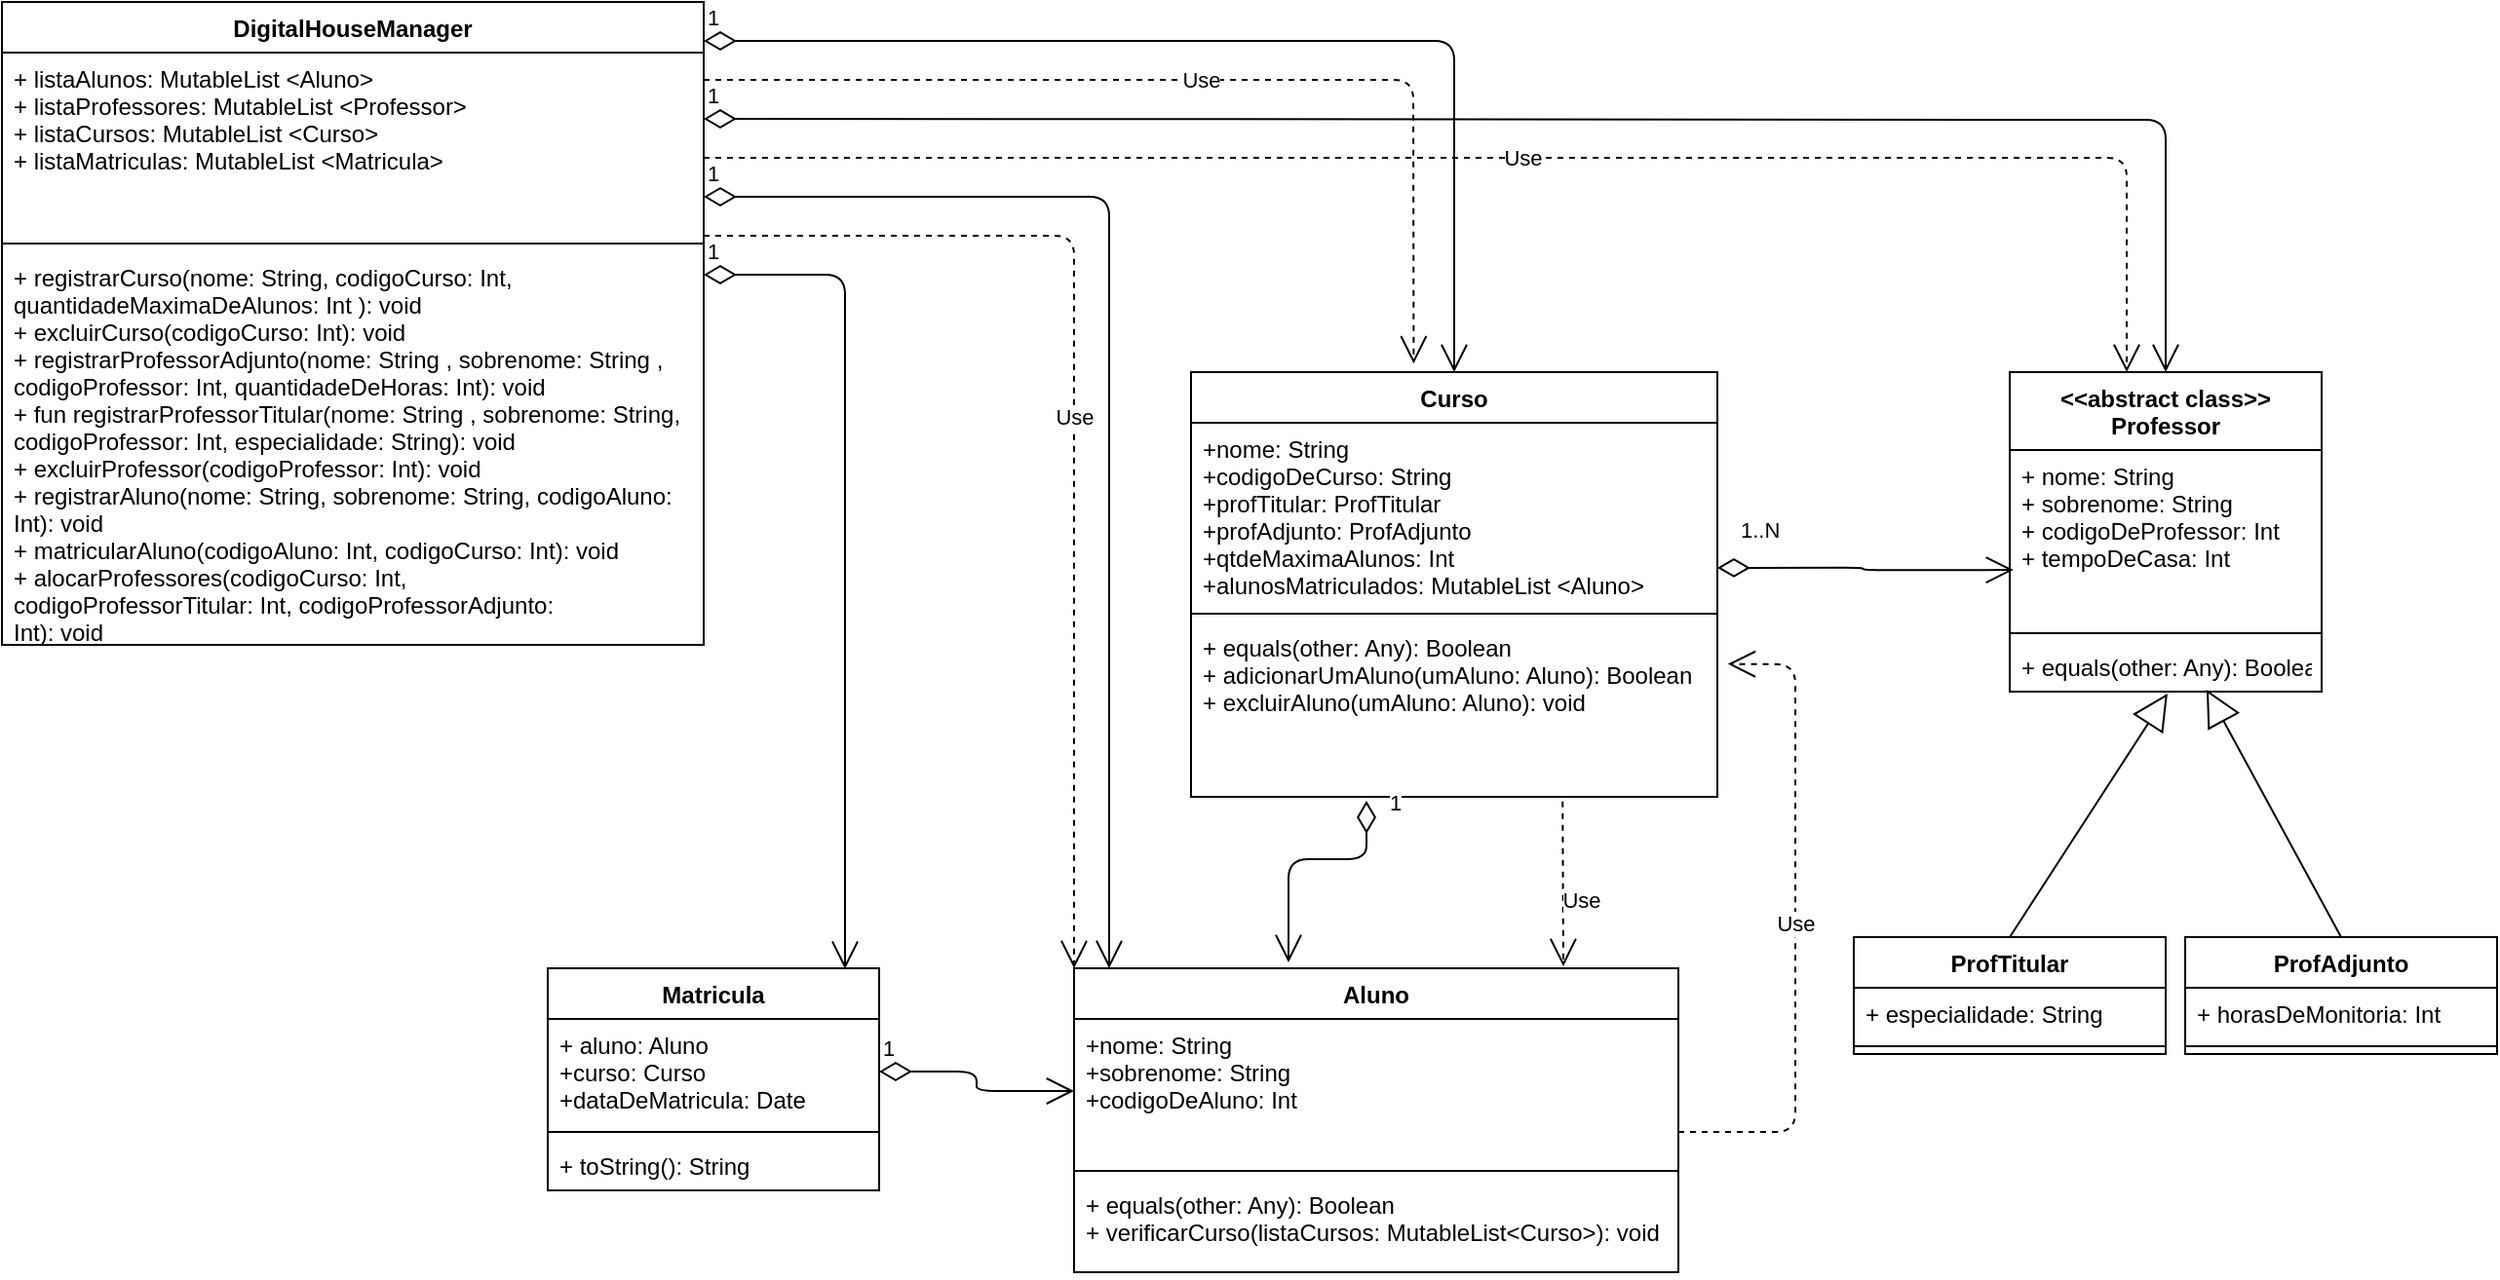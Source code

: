 <mxfile version="13.7.6" type="device"><diagram id="02f8vXH0g8CqtIdRqNNM" name="Page-1"><mxGraphModel dx="2154" dy="529" grid="1" gridSize="10" guides="1" tooltips="1" connect="1" arrows="1" fold="1" page="1" pageScale="1" pageWidth="850" pageHeight="1100" math="0" shadow="0"><root><mxCell id="0"/><mxCell id="1" parent="0"/><mxCell id="b2ruFxcOy4wW7AmHz3WO-5" value="Curso" style="swimlane;fontStyle=1;align=center;verticalAlign=top;childLayout=stackLayout;horizontal=1;startSize=26;horizontalStack=0;resizeParent=1;resizeParentMax=0;resizeLast=0;collapsible=1;marginBottom=0;" parent="1" vertex="1"><mxGeometry x="180" y="280" width="270" height="218" as="geometry"/></mxCell><mxCell id="b2ruFxcOy4wW7AmHz3WO-6" value="+nome: String&#10;+codigoDeCurso: String&#10;+profTitular: ProfTitular&#10;+profAdjunto: ProfAdjunto&#10;+qtdeMaximaAlunos: Int&#10;+alunosMatriculados: MutableList &lt;Aluno&gt;" style="text;strokeColor=none;fillColor=none;align=left;verticalAlign=top;spacingLeft=4;spacingRight=4;overflow=hidden;rotatable=0;points=[[0,0.5],[1,0.5]];portConstraint=eastwest;" parent="b2ruFxcOy4wW7AmHz3WO-5" vertex="1"><mxGeometry y="26" width="270" height="94" as="geometry"/></mxCell><mxCell id="b2ruFxcOy4wW7AmHz3WO-7" value="" style="line;strokeWidth=1;fillColor=none;align=left;verticalAlign=middle;spacingTop=-1;spacingLeft=3;spacingRight=3;rotatable=0;labelPosition=right;points=[];portConstraint=eastwest;" parent="b2ruFxcOy4wW7AmHz3WO-5" vertex="1"><mxGeometry y="120" width="270" height="8" as="geometry"/></mxCell><mxCell id="b2ruFxcOy4wW7AmHz3WO-8" value="+ equals(other: Any): Boolean&#10;+ adicionarUmAluno(umAluno: Aluno): Boolean&#10;+ excluirAluno(umAluno: Aluno): void" style="text;strokeColor=none;fillColor=none;align=left;verticalAlign=top;spacingLeft=4;spacingRight=4;overflow=hidden;rotatable=0;points=[[0,0.5],[1,0.5]];portConstraint=eastwest;" parent="b2ruFxcOy4wW7AmHz3WO-5" vertex="1"><mxGeometry y="128" width="270" height="90" as="geometry"/></mxCell><mxCell id="b2ruFxcOy4wW7AmHz3WO-24" value="" style="endArrow=block;endSize=16;endFill=0;html=1;entryX=0.506;entryY=1.038;entryDx=0;entryDy=0;entryPerimeter=0;exitX=0.5;exitY=0;exitDx=0;exitDy=0;" parent="1" source="b2ruFxcOy4wW7AmHz3WO-13" target="b2ruFxcOy4wW7AmHz3WO-12" edge="1"><mxGeometry x="0.22" y="-10" width="160" relative="1" as="geometry"><mxPoint x="470" y="700" as="sourcePoint"/><mxPoint x="630" y="700" as="targetPoint"/><mxPoint as="offset"/></mxGeometry></mxCell><mxCell id="b2ruFxcOy4wW7AmHz3WO-27" value="&lt;br&gt;" style="endArrow=block;endSize=16;endFill=0;html=1;exitX=0.5;exitY=0;exitDx=0;exitDy=0;entryX=0.631;entryY=0.962;entryDx=0;entryDy=0;entryPerimeter=0;" parent="1" source="b2ruFxcOy4wW7AmHz3WO-17" target="b2ruFxcOy4wW7AmHz3WO-12" edge="1"><mxGeometry width="160" relative="1" as="geometry"><mxPoint x="490" y="730" as="sourcePoint"/><mxPoint x="611" y="630" as="targetPoint"/></mxGeometry></mxCell><mxCell id="b2ruFxcOy4wW7AmHz3WO-9" value="&lt;&lt;abstract class&gt;&gt;&#10;Professor" style="swimlane;fontStyle=1;align=center;verticalAlign=top;childLayout=stackLayout;horizontal=1;startSize=40;horizontalStack=0;resizeParent=1;resizeParentMax=0;resizeLast=0;collapsible=1;marginBottom=0;" parent="1" vertex="1"><mxGeometry x="600" y="280" width="160" height="164" as="geometry"/></mxCell><mxCell id="b2ruFxcOy4wW7AmHz3WO-10" value="+ nome: String&#10;+ sobrenome: String&#10;+ codigoDeProfessor: Int&#10;+ tempoDeCasa: Int " style="text;strokeColor=none;fillColor=none;align=left;verticalAlign=top;spacingLeft=4;spacingRight=4;overflow=hidden;rotatable=0;points=[[0,0.5],[1,0.5]];portConstraint=eastwest;" parent="b2ruFxcOy4wW7AmHz3WO-9" vertex="1"><mxGeometry y="40" width="160" height="90" as="geometry"/></mxCell><mxCell id="b2ruFxcOy4wW7AmHz3WO-11" value="" style="line;strokeWidth=1;fillColor=none;align=left;verticalAlign=middle;spacingTop=-1;spacingLeft=3;spacingRight=3;rotatable=0;labelPosition=right;points=[];portConstraint=eastwest;" parent="b2ruFxcOy4wW7AmHz3WO-9" vertex="1"><mxGeometry y="130" width="160" height="8" as="geometry"/></mxCell><mxCell id="b2ruFxcOy4wW7AmHz3WO-12" value="+ equals(other: Any): Boolean" style="text;strokeColor=none;fillColor=none;align=left;verticalAlign=top;spacingLeft=4;spacingRight=4;overflow=hidden;rotatable=0;points=[[0,0.5],[1,0.5]];portConstraint=eastwest;" parent="b2ruFxcOy4wW7AmHz3WO-9" vertex="1"><mxGeometry y="138" width="160" height="26" as="geometry"/></mxCell><mxCell id="b2ruFxcOy4wW7AmHz3WO-28" value="1..N" style="endArrow=open;html=1;endSize=12;startArrow=diamondThin;startSize=14;startFill=0;edgeStyle=orthogonalEdgeStyle;align=left;verticalAlign=bottom;entryX=0.012;entryY=0.684;entryDx=0;entryDy=0;entryPerimeter=0;exitX=1;exitY=0.792;exitDx=0;exitDy=0;exitPerimeter=0;" parent="1" source="b2ruFxcOy4wW7AmHz3WO-6" target="b2ruFxcOy4wW7AmHz3WO-10" edge="1"><mxGeometry x="-0.869" y="10" relative="1" as="geometry"><mxPoint x="470" y="380" as="sourcePoint"/><mxPoint x="450" y="520" as="targetPoint"/><mxPoint as="offset"/></mxGeometry></mxCell><mxCell id="b2ruFxcOy4wW7AmHz3WO-17" value="ProfAdjunto" style="swimlane;fontStyle=1;align=center;verticalAlign=top;childLayout=stackLayout;horizontal=1;startSize=26;horizontalStack=0;resizeParent=1;resizeParentMax=0;resizeLast=0;collapsible=1;marginBottom=0;" parent="1" vertex="1"><mxGeometry x="690" y="570" width="160" height="60" as="geometry"/></mxCell><mxCell id="b2ruFxcOy4wW7AmHz3WO-18" value="+ horasDeMonitoria: Int" style="text;strokeColor=none;fillColor=none;align=left;verticalAlign=top;spacingLeft=4;spacingRight=4;overflow=hidden;rotatable=0;points=[[0,0.5],[1,0.5]];portConstraint=eastwest;" parent="b2ruFxcOy4wW7AmHz3WO-17" vertex="1"><mxGeometry y="26" width="160" height="26" as="geometry"/></mxCell><mxCell id="b2ruFxcOy4wW7AmHz3WO-19" value="" style="line;strokeWidth=1;fillColor=none;align=left;verticalAlign=middle;spacingTop=-1;spacingLeft=3;spacingRight=3;rotatable=0;labelPosition=right;points=[];portConstraint=eastwest;" parent="b2ruFxcOy4wW7AmHz3WO-17" vertex="1"><mxGeometry y="52" width="160" height="8" as="geometry"/></mxCell><mxCell id="b2ruFxcOy4wW7AmHz3WO-13" value="ProfTitular" style="swimlane;fontStyle=1;align=center;verticalAlign=top;childLayout=stackLayout;horizontal=1;startSize=26;horizontalStack=0;resizeParent=1;resizeParentMax=0;resizeLast=0;collapsible=1;marginBottom=0;" parent="1" vertex="1"><mxGeometry x="520" y="570" width="160" height="60" as="geometry"/></mxCell><mxCell id="b2ruFxcOy4wW7AmHz3WO-14" value="+ especialidade: String" style="text;strokeColor=none;fillColor=none;align=left;verticalAlign=top;spacingLeft=4;spacingRight=4;overflow=hidden;rotatable=0;points=[[0,0.5],[1,0.5]];portConstraint=eastwest;" parent="b2ruFxcOy4wW7AmHz3WO-13" vertex="1"><mxGeometry y="26" width="160" height="26" as="geometry"/></mxCell><mxCell id="b2ruFxcOy4wW7AmHz3WO-15" value="" style="line;strokeWidth=1;fillColor=none;align=left;verticalAlign=middle;spacingTop=-1;spacingLeft=3;spacingRight=3;rotatable=0;labelPosition=right;points=[];portConstraint=eastwest;" parent="b2ruFxcOy4wW7AmHz3WO-13" vertex="1"><mxGeometry y="52" width="160" height="8" as="geometry"/></mxCell><mxCell id="b2ruFxcOy4wW7AmHz3WO-40" value="1" style="endArrow=open;html=1;endSize=12;startArrow=diamondThin;startSize=14;startFill=0;edgeStyle=orthogonalEdgeStyle;align=left;verticalAlign=bottom;entryX=0;entryY=0.5;entryDx=0;entryDy=0;exitX=1;exitY=0.5;exitDx=0;exitDy=0;" parent="1" source="b2ruFxcOy4wW7AmHz3WO-32" target="b2ruFxcOy4wW7AmHz3WO-2" edge="1"><mxGeometry x="-1" y="3" relative="1" as="geometry"><mxPoint x="-80" y="663" as="sourcePoint"/><mxPoint x="60" y="656.29" as="targetPoint"/></mxGeometry></mxCell><mxCell id="b2ruFxcOy4wW7AmHz3WO-49" value="1" style="endArrow=open;html=1;endSize=12;startArrow=diamondThin;startSize=14;startFill=0;edgeStyle=orthogonalEdgeStyle;align=left;verticalAlign=bottom;" parent="1" edge="1"><mxGeometry x="-0.855" y="10" relative="1" as="geometry"><mxPoint x="270" y="500" as="sourcePoint"/><mxPoint x="230" y="583" as="targetPoint"/><Array as="points"><mxPoint x="270" y="530"/><mxPoint x="230" y="530"/><mxPoint x="230" y="583"/></Array><mxPoint y="1" as="offset"/></mxGeometry></mxCell><mxCell id="b2ruFxcOy4wW7AmHz3WO-50" value="Use" style="endArrow=open;endSize=12;dashed=1;html=1;exitX=0.706;exitY=1.027;exitDx=0;exitDy=0;exitPerimeter=0;" parent="1" source="b2ruFxcOy4wW7AmHz3WO-8" edge="1"><mxGeometry x="0.202" y="9" width="160" relative="1" as="geometry"><mxPoint x="330" y="560" as="sourcePoint"/><mxPoint x="371" y="585" as="targetPoint"/><Array as="points"/><mxPoint as="offset"/></mxGeometry></mxCell><mxCell id="b2ruFxcOy4wW7AmHz3WO-55" value="1" style="endArrow=open;html=1;endSize=12;startArrow=diamondThin;startSize=14;startFill=0;edgeStyle=orthogonalEdgeStyle;align=left;verticalAlign=bottom;entryX=0.5;entryY=0;entryDx=0;entryDy=0;" parent="1" target="b2ruFxcOy4wW7AmHz3WO-5" edge="1"><mxGeometry x="-1" y="3" relative="1" as="geometry"><mxPoint x="-70" y="110" as="sourcePoint"/><mxPoint x="250" y="110" as="targetPoint"/><Array as="points"><mxPoint x="315" y="110"/></Array></mxGeometry></mxCell><mxCell id="b2ruFxcOy4wW7AmHz3WO-57" value="1" style="endArrow=open;html=1;endSize=12;startArrow=diamondThin;startSize=14;startFill=0;edgeStyle=orthogonalEdgeStyle;align=left;verticalAlign=bottom;entryX=0.5;entryY=0;entryDx=0;entryDy=0;" parent="1" target="b2ruFxcOy4wW7AmHz3WO-9" edge="1"><mxGeometry x="-1" y="3" relative="1" as="geometry"><mxPoint x="-70" y="150" as="sourcePoint"/><mxPoint x="190" y="150" as="targetPoint"/></mxGeometry></mxCell><mxCell id="b2ruFxcOy4wW7AmHz3WO-36" value="DigitalHouseManager" style="swimlane;fontStyle=1;align=center;verticalAlign=top;childLayout=stackLayout;horizontal=1;startSize=26;horizontalStack=0;resizeParent=1;resizeParentMax=0;resizeLast=0;collapsible=1;marginBottom=0;" parent="1" vertex="1"><mxGeometry x="-430" y="90" width="360" height="330" as="geometry"/></mxCell><mxCell id="b2ruFxcOy4wW7AmHz3WO-37" value="+ listaAlunos: MutableList &lt;Aluno&gt;&#10;+ listaProfessores: MutableList &lt;Professor&gt;&#10;+ listaCursos: MutableList &lt;Curso&gt;&#10;+ listaMatriculas: MutableList &lt;Matricula&gt;&#10;&#10;" style="text;strokeColor=none;fillColor=none;align=left;verticalAlign=top;spacingLeft=4;spacingRight=4;overflow=hidden;rotatable=0;points=[[0,0.5],[1,0.5]];portConstraint=eastwest;" parent="b2ruFxcOy4wW7AmHz3WO-36" vertex="1"><mxGeometry y="26" width="360" height="94" as="geometry"/></mxCell><mxCell id="b2ruFxcOy4wW7AmHz3WO-38" value="" style="line;strokeWidth=1;fillColor=none;align=left;verticalAlign=middle;spacingTop=-1;spacingLeft=3;spacingRight=3;rotatable=0;labelPosition=right;points=[];portConstraint=eastwest;" parent="b2ruFxcOy4wW7AmHz3WO-36" vertex="1"><mxGeometry y="120" width="360" height="8" as="geometry"/></mxCell><mxCell id="b2ruFxcOy4wW7AmHz3WO-39" value="+ registrarCurso(nome: String, codigoCurso: Int,&#10;quantidadeMaximaDeAlunos: Int ): void&#10;+ excluirCurso(codigoCurso: Int): void&#10;+ registrarProfessorAdjunto(nome: String , sobrenome: String ,&#10;codigoProfessor: Int, quantidadeDeHoras: Int): void&#10;+ fun registrarProfessorTitular(nome: String , sobrenome: String,&#10;codigoProfessor: Int, especialidade: String): void&#10;+ excluirProfessor(codigoProfessor: Int): void&#10;+ registrarAluno(nome: String, sobrenome: String, codigoAluno:&#10;Int): void&#10;+ matricularAluno(codigoAluno: Int, codigoCurso: Int): void&#10;+ alocarProfessores(codigoCurso: Int,&#10;codigoProfessorTitular: Int, codigoProfessorAdjunto:&#10;Int): void" style="text;strokeColor=none;fillColor=none;align=left;verticalAlign=top;spacingLeft=4;spacingRight=4;overflow=hidden;rotatable=0;points=[[0,0.5],[1,0.5]];portConstraint=eastwest;" parent="b2ruFxcOy4wW7AmHz3WO-36" vertex="1"><mxGeometry y="128" width="360" height="202" as="geometry"/></mxCell><mxCell id="b2ruFxcOy4wW7AmHz3WO-31" value="Matricula" style="swimlane;fontStyle=1;align=center;verticalAlign=top;childLayout=stackLayout;horizontal=1;startSize=26;horizontalStack=0;resizeParent=1;resizeParentMax=0;resizeLast=0;collapsible=1;marginBottom=0;" parent="1" vertex="1"><mxGeometry x="-150" y="586" width="170" height="114" as="geometry"/></mxCell><mxCell id="b2ruFxcOy4wW7AmHz3WO-32" value="+ aluno: Aluno&#10;+curso: Curso&#10;+dataDeMatricula: Date" style="text;strokeColor=none;fillColor=none;align=left;verticalAlign=top;spacingLeft=4;spacingRight=4;overflow=hidden;rotatable=0;points=[[0,0.5],[1,0.5]];portConstraint=eastwest;" parent="b2ruFxcOy4wW7AmHz3WO-31" vertex="1"><mxGeometry y="26" width="170" height="54" as="geometry"/></mxCell><mxCell id="b2ruFxcOy4wW7AmHz3WO-33" value="" style="line;strokeWidth=1;fillColor=none;align=left;verticalAlign=middle;spacingTop=-1;spacingLeft=3;spacingRight=3;rotatable=0;labelPosition=right;points=[];portConstraint=eastwest;" parent="b2ruFxcOy4wW7AmHz3WO-31" vertex="1"><mxGeometry y="80" width="170" height="8" as="geometry"/></mxCell><mxCell id="b2ruFxcOy4wW7AmHz3WO-34" value="+ toString(): String" style="text;strokeColor=none;fillColor=none;align=left;verticalAlign=top;spacingLeft=4;spacingRight=4;overflow=hidden;rotatable=0;points=[[0,0.5],[1,0.5]];portConstraint=eastwest;" parent="b2ruFxcOy4wW7AmHz3WO-31" vertex="1"><mxGeometry y="88" width="170" height="26" as="geometry"/></mxCell><mxCell id="b2ruFxcOy4wW7AmHz3WO-1" value="Aluno" style="swimlane;fontStyle=1;align=center;verticalAlign=top;childLayout=stackLayout;horizontal=1;startSize=26;horizontalStack=0;resizeParent=1;resizeParentMax=0;resizeLast=0;collapsible=1;marginBottom=0;" parent="1" vertex="1"><mxGeometry x="120" y="586" width="310" height="156" as="geometry"/></mxCell><mxCell id="b2ruFxcOy4wW7AmHz3WO-2" value="+nome: String&#10;+sobrenome: String&#10;+codigoDeAluno: Int" style="text;strokeColor=none;fillColor=none;align=left;verticalAlign=top;spacingLeft=4;spacingRight=4;overflow=hidden;rotatable=0;points=[[0,0.5],[1,0.5]];portConstraint=eastwest;" parent="b2ruFxcOy4wW7AmHz3WO-1" vertex="1"><mxGeometry y="26" width="310" height="74" as="geometry"/></mxCell><mxCell id="b2ruFxcOy4wW7AmHz3WO-3" value="" style="line;strokeWidth=1;fillColor=none;align=left;verticalAlign=middle;spacingTop=-1;spacingLeft=3;spacingRight=3;rotatable=0;labelPosition=right;points=[];portConstraint=eastwest;" parent="b2ruFxcOy4wW7AmHz3WO-1" vertex="1"><mxGeometry y="100" width="310" height="8" as="geometry"/></mxCell><mxCell id="b2ruFxcOy4wW7AmHz3WO-4" value="+ equals(other: Any): Boolean&#10;+ verificarCurso(listaCursos: MutableList&lt;Curso&gt;): void" style="text;strokeColor=none;fillColor=none;align=left;verticalAlign=top;spacingLeft=4;spacingRight=4;overflow=hidden;rotatable=0;points=[[0,0.5],[1,0.5]];portConstraint=eastwest;" parent="b2ruFxcOy4wW7AmHz3WO-1" vertex="1"><mxGeometry y="108" width="310" height="48" as="geometry"/></mxCell><mxCell id="b2ruFxcOy4wW7AmHz3WO-58" value="1" style="endArrow=open;html=1;endSize=12;startArrow=diamondThin;startSize=14;startFill=0;edgeStyle=orthogonalEdgeStyle;align=left;verticalAlign=bottom;entryX=0.897;entryY=0.003;entryDx=0;entryDy=0;entryPerimeter=0;" parent="1" target="b2ruFxcOy4wW7AmHz3WO-31" edge="1"><mxGeometry x="-1" y="3" relative="1" as="geometry"><mxPoint x="-70" y="230" as="sourcePoint"/><mxPoint x="90" y="200" as="targetPoint"/><Array as="points"><mxPoint x="-70" y="230"/><mxPoint x="2" y="230"/></Array></mxGeometry></mxCell><mxCell id="b2ruFxcOy4wW7AmHz3WO-59" value="1" style="endArrow=open;html=1;endSize=12;startArrow=diamondThin;startSize=14;startFill=0;edgeStyle=orthogonalEdgeStyle;align=left;verticalAlign=bottom;" parent="1" edge="1"><mxGeometry x="-1" y="3" relative="1" as="geometry"><mxPoint x="-70" y="190" as="sourcePoint"/><mxPoint x="138" y="586" as="targetPoint"/><Array as="points"><mxPoint x="138" y="190"/><mxPoint x="138" y="586"/></Array></mxGeometry></mxCell><mxCell id="uGCQy2DVNYPaQ0nVA8Ai-1" value="Use" style="endArrow=open;endSize=12;dashed=1;html=1;entryX=0.423;entryY=-0.02;entryDx=0;entryDy=0;entryPerimeter=0;" edge="1" parent="1" target="b2ruFxcOy4wW7AmHz3WO-5"><mxGeometry width="160" relative="1" as="geometry"><mxPoint x="-70" y="130" as="sourcePoint"/><mxPoint x="90" y="130" as="targetPoint"/><Array as="points"><mxPoint x="294" y="130"/></Array></mxGeometry></mxCell><mxCell id="uGCQy2DVNYPaQ0nVA8Ai-2" value="Use" style="endArrow=open;endSize=12;dashed=1;html=1;entryX=0.375;entryY=0;entryDx=0;entryDy=0;entryPerimeter=0;" edge="1" parent="1" target="b2ruFxcOy4wW7AmHz3WO-9"><mxGeometry width="160" relative="1" as="geometry"><mxPoint x="-70" y="170" as="sourcePoint"/><mxPoint x="90" y="170" as="targetPoint"/><Array as="points"><mxPoint x="660" y="170"/></Array></mxGeometry></mxCell><mxCell id="uGCQy2DVNYPaQ0nVA8Ai-3" value="Use" style="endArrow=open;endSize=12;dashed=1;html=1;entryX=0;entryY=0;entryDx=0;entryDy=0;" edge="1" parent="1" target="b2ruFxcOy4wW7AmHz3WO-1"><mxGeometry width="160" relative="1" as="geometry"><mxPoint x="-70" y="210" as="sourcePoint"/><mxPoint x="90" y="210" as="targetPoint"/><Array as="points"><mxPoint x="120" y="210"/></Array></mxGeometry></mxCell><mxCell id="uGCQy2DVNYPaQ0nVA8Ai-4" value="Use" style="endArrow=open;endSize=12;dashed=1;html=1;entryX=1.02;entryY=0.242;entryDx=0;entryDy=0;entryPerimeter=0;" edge="1" parent="1" target="b2ruFxcOy4wW7AmHz3WO-8"><mxGeometry width="160" relative="1" as="geometry"><mxPoint x="430" y="670" as="sourcePoint"/><mxPoint x="590" y="670" as="targetPoint"/><Array as="points"><mxPoint x="490" y="670"/><mxPoint x="490" y="430"/></Array></mxGeometry></mxCell></root></mxGraphModel></diagram></mxfile>